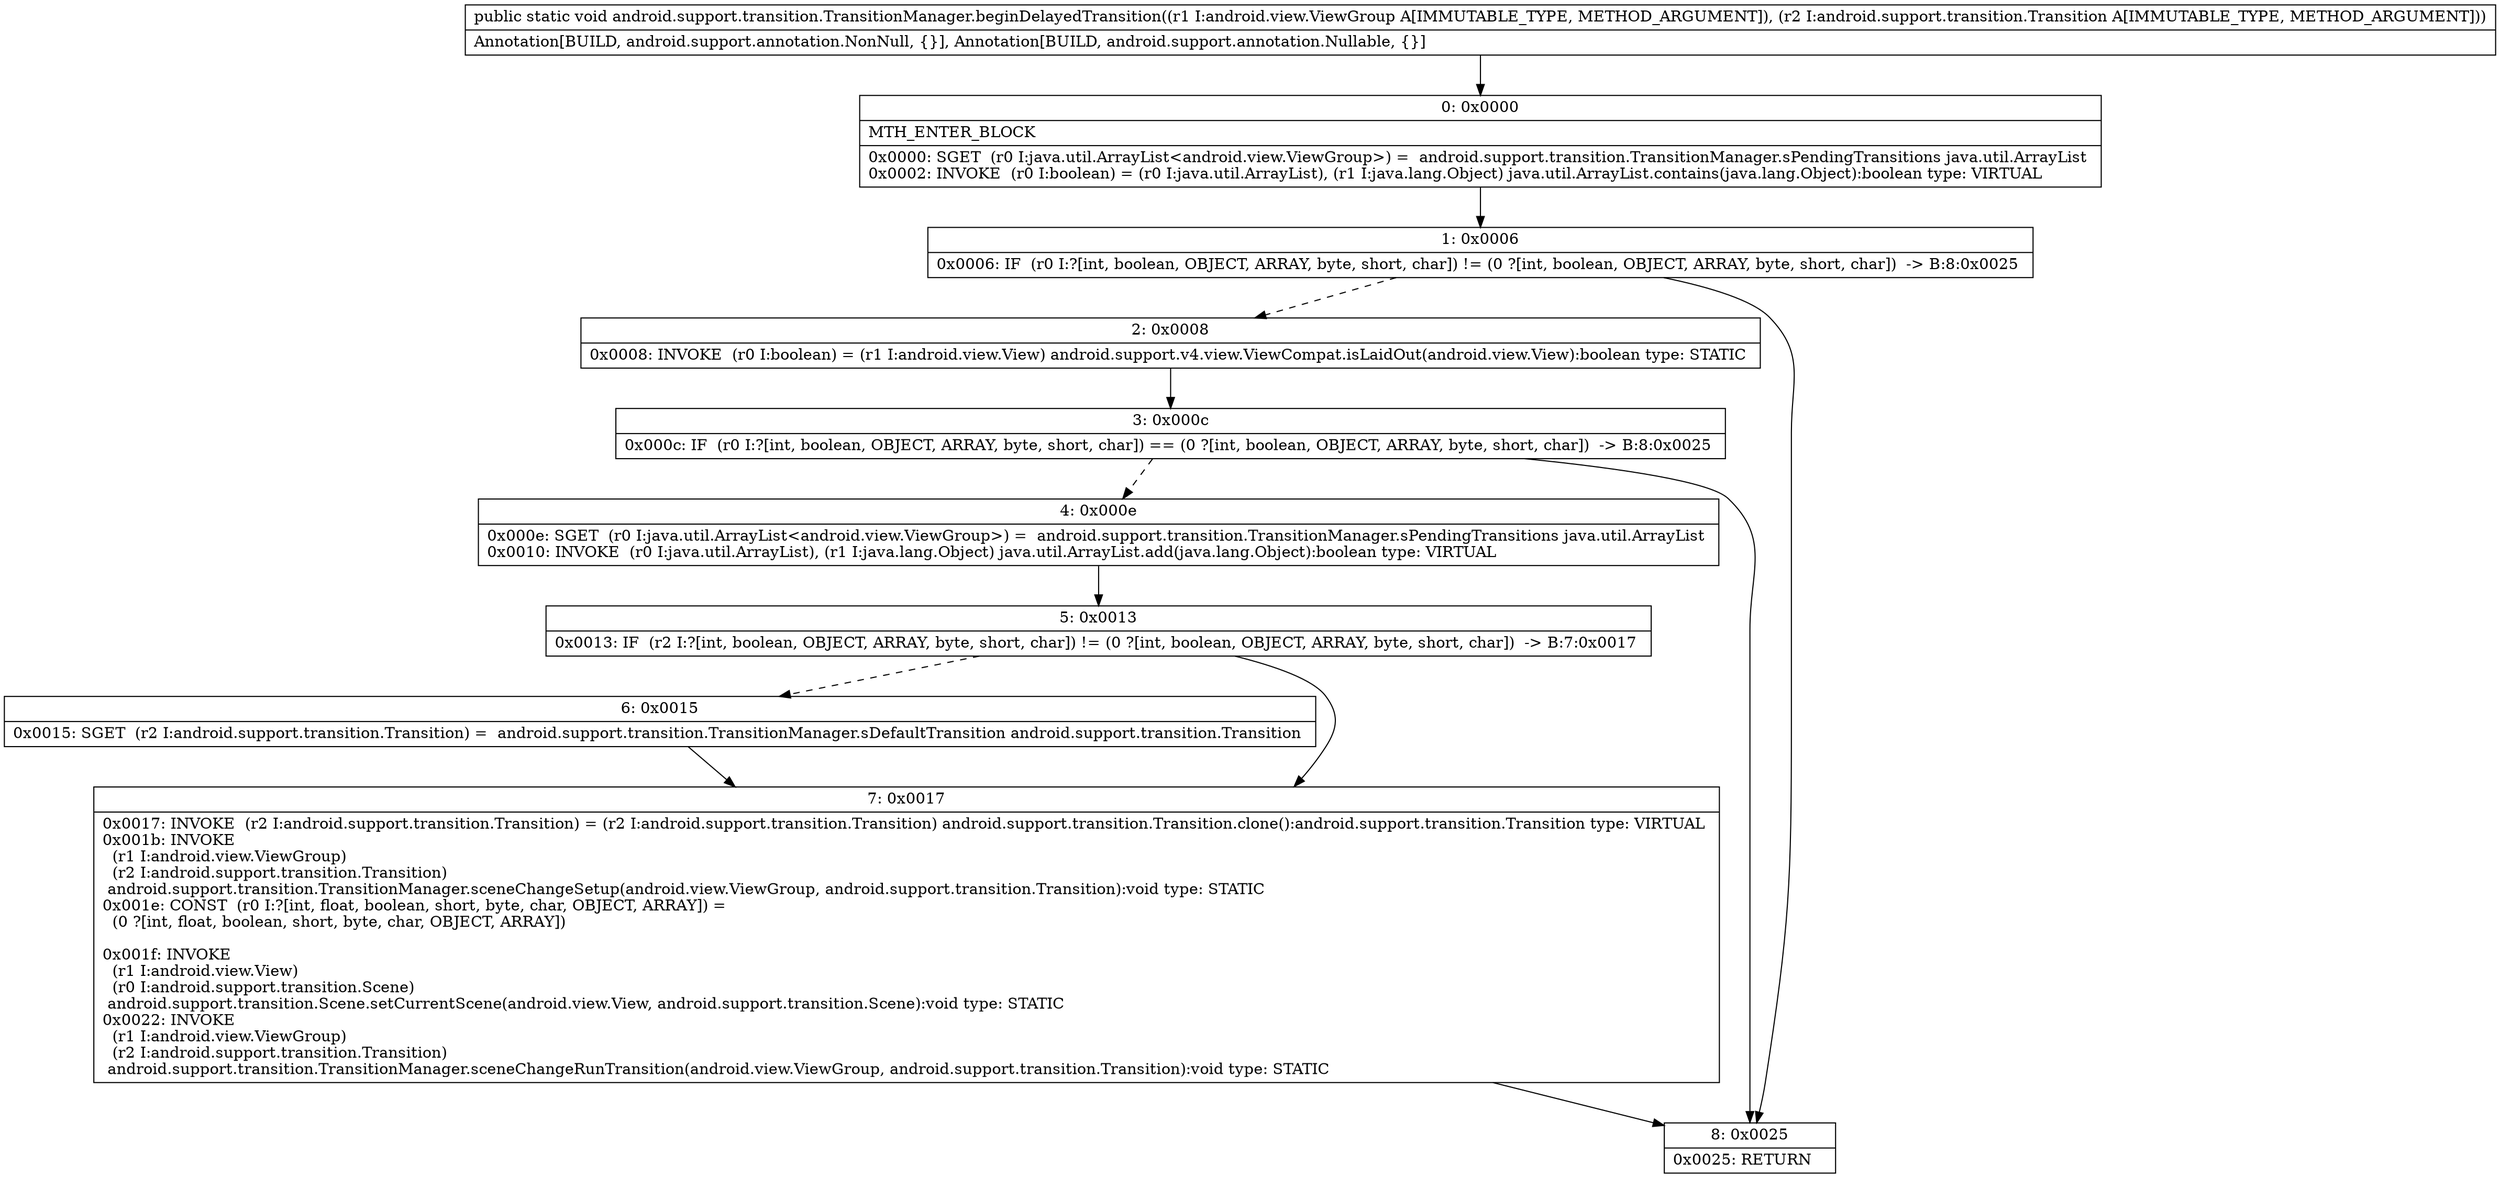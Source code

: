 digraph "CFG forandroid.support.transition.TransitionManager.beginDelayedTransition(Landroid\/view\/ViewGroup;Landroid\/support\/transition\/Transition;)V" {
Node_0 [shape=record,label="{0\:\ 0x0000|MTH_ENTER_BLOCK\l|0x0000: SGET  (r0 I:java.util.ArrayList\<android.view.ViewGroup\>) =  android.support.transition.TransitionManager.sPendingTransitions java.util.ArrayList \l0x0002: INVOKE  (r0 I:boolean) = (r0 I:java.util.ArrayList), (r1 I:java.lang.Object) java.util.ArrayList.contains(java.lang.Object):boolean type: VIRTUAL \l}"];
Node_1 [shape=record,label="{1\:\ 0x0006|0x0006: IF  (r0 I:?[int, boolean, OBJECT, ARRAY, byte, short, char]) != (0 ?[int, boolean, OBJECT, ARRAY, byte, short, char])  \-\> B:8:0x0025 \l}"];
Node_2 [shape=record,label="{2\:\ 0x0008|0x0008: INVOKE  (r0 I:boolean) = (r1 I:android.view.View) android.support.v4.view.ViewCompat.isLaidOut(android.view.View):boolean type: STATIC \l}"];
Node_3 [shape=record,label="{3\:\ 0x000c|0x000c: IF  (r0 I:?[int, boolean, OBJECT, ARRAY, byte, short, char]) == (0 ?[int, boolean, OBJECT, ARRAY, byte, short, char])  \-\> B:8:0x0025 \l}"];
Node_4 [shape=record,label="{4\:\ 0x000e|0x000e: SGET  (r0 I:java.util.ArrayList\<android.view.ViewGroup\>) =  android.support.transition.TransitionManager.sPendingTransitions java.util.ArrayList \l0x0010: INVOKE  (r0 I:java.util.ArrayList), (r1 I:java.lang.Object) java.util.ArrayList.add(java.lang.Object):boolean type: VIRTUAL \l}"];
Node_5 [shape=record,label="{5\:\ 0x0013|0x0013: IF  (r2 I:?[int, boolean, OBJECT, ARRAY, byte, short, char]) != (0 ?[int, boolean, OBJECT, ARRAY, byte, short, char])  \-\> B:7:0x0017 \l}"];
Node_6 [shape=record,label="{6\:\ 0x0015|0x0015: SGET  (r2 I:android.support.transition.Transition) =  android.support.transition.TransitionManager.sDefaultTransition android.support.transition.Transition \l}"];
Node_7 [shape=record,label="{7\:\ 0x0017|0x0017: INVOKE  (r2 I:android.support.transition.Transition) = (r2 I:android.support.transition.Transition) android.support.transition.Transition.clone():android.support.transition.Transition type: VIRTUAL \l0x001b: INVOKE  \l  (r1 I:android.view.ViewGroup)\l  (r2 I:android.support.transition.Transition)\l android.support.transition.TransitionManager.sceneChangeSetup(android.view.ViewGroup, android.support.transition.Transition):void type: STATIC \l0x001e: CONST  (r0 I:?[int, float, boolean, short, byte, char, OBJECT, ARRAY]) = \l  (0 ?[int, float, boolean, short, byte, char, OBJECT, ARRAY])\l \l0x001f: INVOKE  \l  (r1 I:android.view.View)\l  (r0 I:android.support.transition.Scene)\l android.support.transition.Scene.setCurrentScene(android.view.View, android.support.transition.Scene):void type: STATIC \l0x0022: INVOKE  \l  (r1 I:android.view.ViewGroup)\l  (r2 I:android.support.transition.Transition)\l android.support.transition.TransitionManager.sceneChangeRunTransition(android.view.ViewGroup, android.support.transition.Transition):void type: STATIC \l}"];
Node_8 [shape=record,label="{8\:\ 0x0025|0x0025: RETURN   \l}"];
MethodNode[shape=record,label="{public static void android.support.transition.TransitionManager.beginDelayedTransition((r1 I:android.view.ViewGroup A[IMMUTABLE_TYPE, METHOD_ARGUMENT]), (r2 I:android.support.transition.Transition A[IMMUTABLE_TYPE, METHOD_ARGUMENT]))  | Annotation[BUILD, android.support.annotation.NonNull, \{\}], Annotation[BUILD, android.support.annotation.Nullable, \{\}]\l}"];
MethodNode -> Node_0;
Node_0 -> Node_1;
Node_1 -> Node_2[style=dashed];
Node_1 -> Node_8;
Node_2 -> Node_3;
Node_3 -> Node_4[style=dashed];
Node_3 -> Node_8;
Node_4 -> Node_5;
Node_5 -> Node_6[style=dashed];
Node_5 -> Node_7;
Node_6 -> Node_7;
Node_7 -> Node_8;
}


